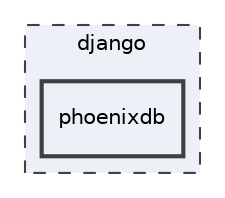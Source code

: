 digraph "django/phoenixdb"
{
 // LATEX_PDF_SIZE
  edge [fontname="Helvetica",fontsize="10",labelfontname="Helvetica",labelfontsize="10"];
  node [fontname="Helvetica",fontsize="10",shape=record];
  compound=true
  subgraph clusterdir_21c50af3483557326bdb0a6411c95011 {
    graph [ bgcolor="#edf0f7", pencolor="grey25", style="filled,dashed,", label="django", fontname="Helvetica", fontsize="10", URL="dir_21c50af3483557326bdb0a6411c95011.html"]
  dir_b225edbd28a507b0411109850d9cfc84 [shape=box, label="phoenixdb", style="filled,bold,", fillcolor="#edf0f7", color="grey25", URL="dir_b225edbd28a507b0411109850d9cfc84.html"];
  }
}
